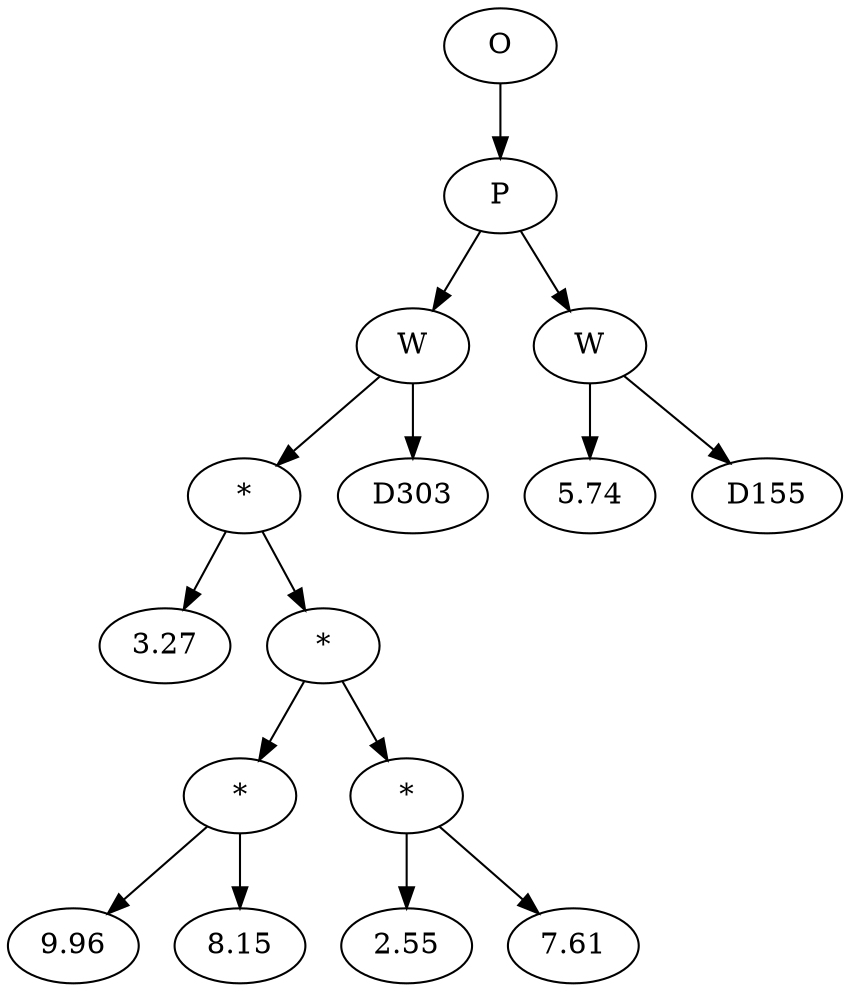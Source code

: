 // Tree
digraph {
	14959744 [label=O]
	14959745 [label=P]
	14959744 -> 14959745
	14959746 [label=W]
	14959745 -> 14959746
	14959747 [label="*"]
	14959746 -> 14959747
	14959748 [label=3.27]
	14959747 -> 14959748
	14959749 [label="*"]
	14959747 -> 14959749
	14959750 [label="*"]
	14959749 -> 14959750
	14959751 [label=9.96]
	14959750 -> 14959751
	14959752 [label=8.15]
	14959750 -> 14959752
	14959753 [label="*"]
	14959749 -> 14959753
	14959754 [label=2.55]
	14959753 -> 14959754
	14959755 [label=7.61]
	14959753 -> 14959755
	14959756 [label=D303]
	14959746 -> 14959756
	14959757 [label=W]
	14959745 -> 14959757
	14959758 [label=5.74]
	14959757 -> 14959758
	14959759 [label=D155]
	14959757 -> 14959759
}
